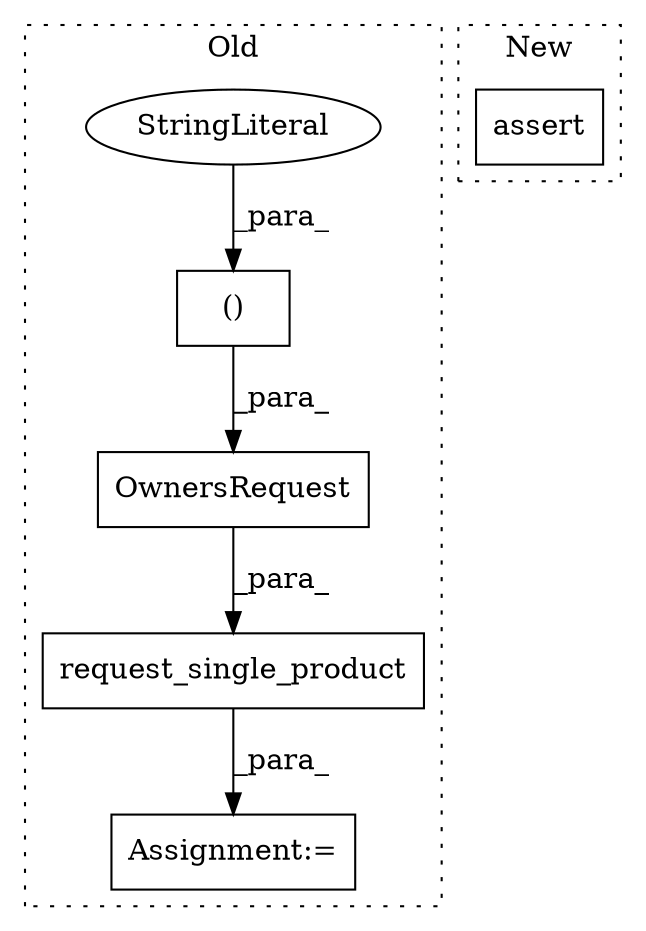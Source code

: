 digraph G {
subgraph cluster0 {
1 [label="OwnersRequest" a="32" s="9570,9631" l="19,2" shape="box"];
3 [label="()" a="106" s="9589" l="42" shape="box"];
4 [label="StringLiteral" a="45" s="9613" l="18" shape="ellipse"];
5 [label="Assignment:=" a="7" s="9534" l="1" shape="box"];
6 [label="request_single_product" a="32" s="9540,9633" l="23,1" shape="box"];
label = "Old";
style="dotted";
}
subgraph cluster1 {
2 [label="assert" a="32" s="10038,10149" l="14,1" shape="box"];
label = "New";
style="dotted";
}
1 -> 6 [label="_para_"];
3 -> 1 [label="_para_"];
4 -> 3 [label="_para_"];
6 -> 5 [label="_para_"];
}